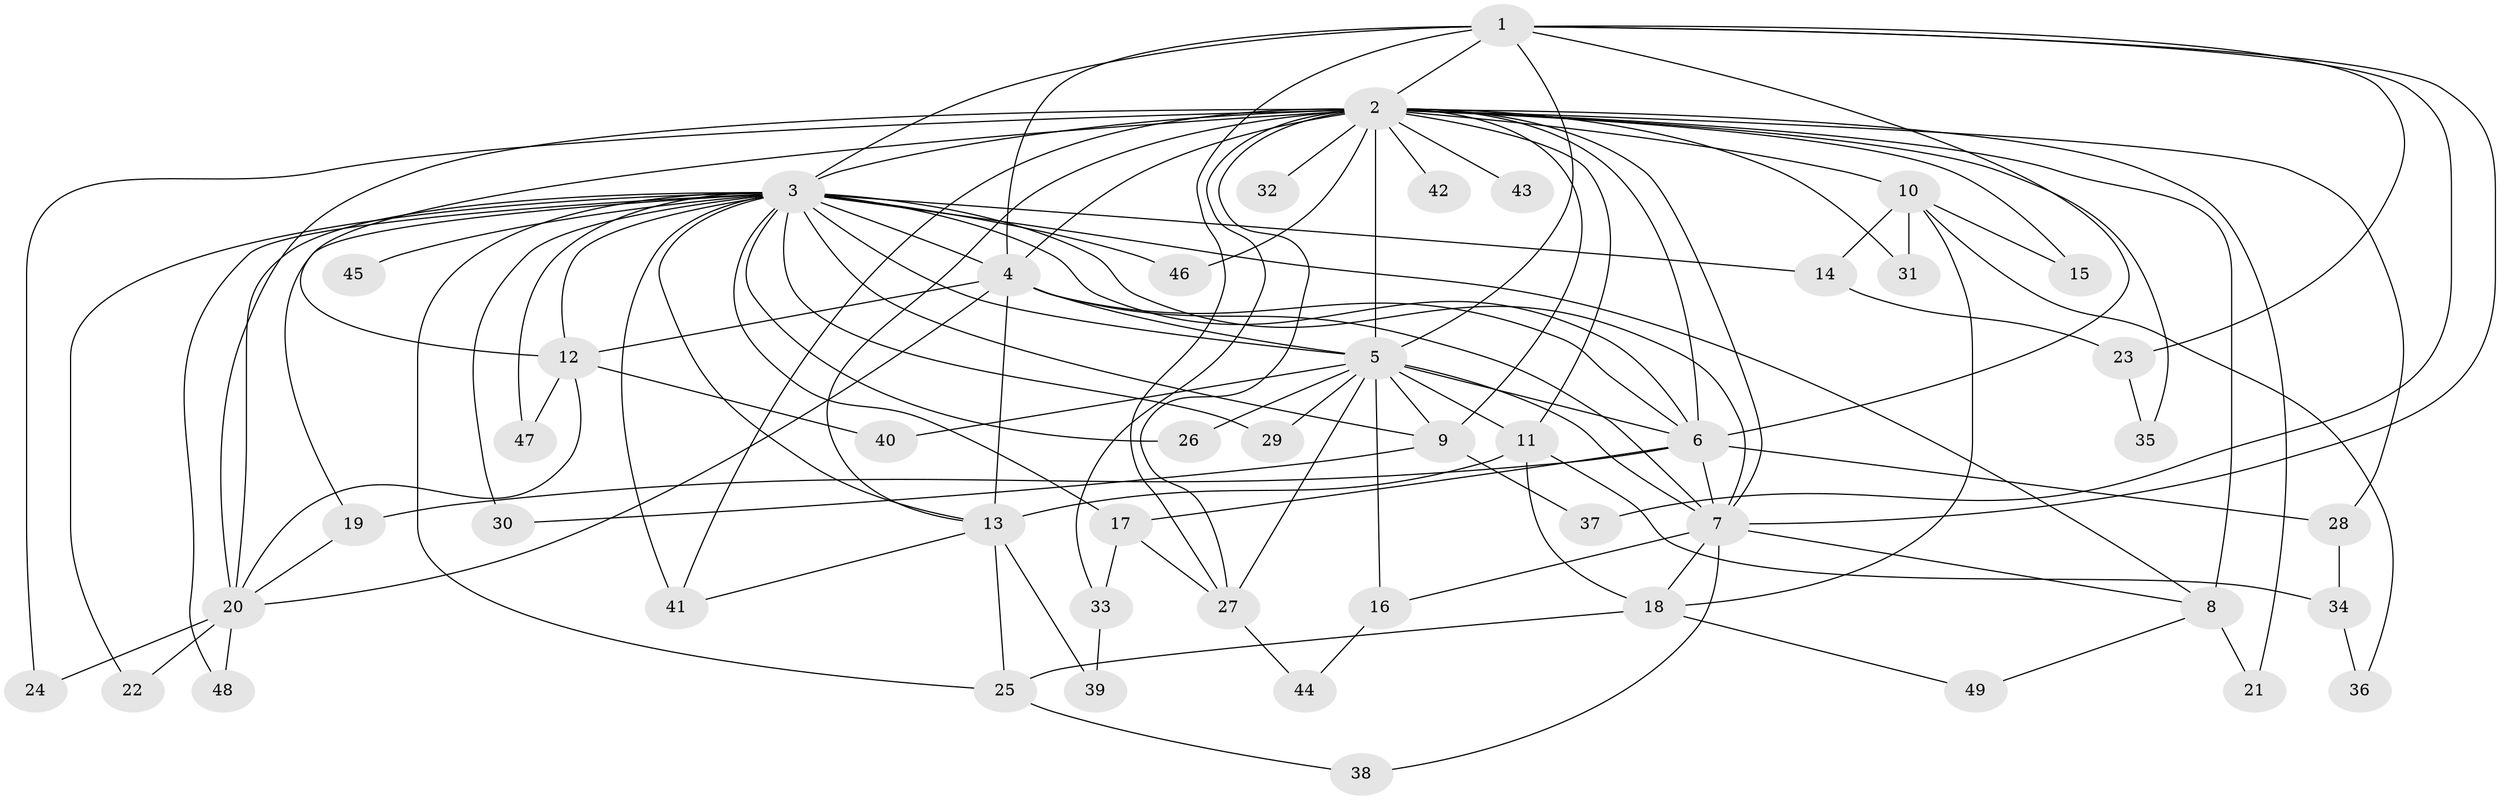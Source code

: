 // original degree distribution, {14: 0.020618556701030927, 18: 0.010309278350515464, 11: 0.010309278350515464, 36: 0.020618556701030927, 19: 0.010309278350515464, 24: 0.010309278350515464, 15: 0.010309278350515464, 13: 0.010309278350515464, 7: 0.020618556701030927, 3: 0.1958762886597938, 2: 0.5463917525773195, 5: 0.05154639175257732, 4: 0.061855670103092786, 6: 0.020618556701030927}
// Generated by graph-tools (version 1.1) at 2025/34/03/09/25 02:34:55]
// undirected, 49 vertices, 113 edges
graph export_dot {
graph [start="1"]
  node [color=gray90,style=filled];
  1;
  2;
  3;
  4;
  5;
  6;
  7;
  8;
  9;
  10;
  11;
  12;
  13;
  14;
  15;
  16;
  17;
  18;
  19;
  20;
  21;
  22;
  23;
  24;
  25;
  26;
  27;
  28;
  29;
  30;
  31;
  32;
  33;
  34;
  35;
  36;
  37;
  38;
  39;
  40;
  41;
  42;
  43;
  44;
  45;
  46;
  47;
  48;
  49;
  1 -- 2 [weight=4.0];
  1 -- 3 [weight=1.0];
  1 -- 4 [weight=1.0];
  1 -- 5 [weight=3.0];
  1 -- 6 [weight=1.0];
  1 -- 7 [weight=1.0];
  1 -- 23 [weight=1.0];
  1 -- 27 [weight=1.0];
  1 -- 37 [weight=1.0];
  2 -- 3 [weight=6.0];
  2 -- 4 [weight=6.0];
  2 -- 5 [weight=23.0];
  2 -- 6 [weight=3.0];
  2 -- 7 [weight=3.0];
  2 -- 8 [weight=3.0];
  2 -- 9 [weight=4.0];
  2 -- 10 [weight=2.0];
  2 -- 11 [weight=2.0];
  2 -- 12 [weight=4.0];
  2 -- 13 [weight=4.0];
  2 -- 15 [weight=1.0];
  2 -- 20 [weight=1.0];
  2 -- 21 [weight=1.0];
  2 -- 24 [weight=1.0];
  2 -- 27 [weight=1.0];
  2 -- 28 [weight=1.0];
  2 -- 31 [weight=1.0];
  2 -- 32 [weight=1.0];
  2 -- 33 [weight=1.0];
  2 -- 35 [weight=1.0];
  2 -- 41 [weight=1.0];
  2 -- 42 [weight=1.0];
  2 -- 43 [weight=2.0];
  2 -- 46 [weight=1.0];
  3 -- 4 [weight=2.0];
  3 -- 5 [weight=3.0];
  3 -- 6 [weight=1.0];
  3 -- 7 [weight=1.0];
  3 -- 8 [weight=1.0];
  3 -- 9 [weight=1.0];
  3 -- 12 [weight=1.0];
  3 -- 13 [weight=2.0];
  3 -- 14 [weight=1.0];
  3 -- 17 [weight=1.0];
  3 -- 19 [weight=1.0];
  3 -- 20 [weight=1.0];
  3 -- 22 [weight=1.0];
  3 -- 25 [weight=1.0];
  3 -- 26 [weight=2.0];
  3 -- 29 [weight=1.0];
  3 -- 30 [weight=1.0];
  3 -- 41 [weight=1.0];
  3 -- 45 [weight=1.0];
  3 -- 46 [weight=1.0];
  3 -- 47 [weight=1.0];
  3 -- 48 [weight=1.0];
  4 -- 5 [weight=3.0];
  4 -- 6 [weight=1.0];
  4 -- 7 [weight=1.0];
  4 -- 12 [weight=1.0];
  4 -- 13 [weight=9.0];
  4 -- 20 [weight=1.0];
  5 -- 6 [weight=3.0];
  5 -- 7 [weight=3.0];
  5 -- 9 [weight=1.0];
  5 -- 11 [weight=2.0];
  5 -- 16 [weight=1.0];
  5 -- 26 [weight=1.0];
  5 -- 27 [weight=1.0];
  5 -- 29 [weight=2.0];
  5 -- 40 [weight=1.0];
  6 -- 7 [weight=1.0];
  6 -- 17 [weight=1.0];
  6 -- 19 [weight=1.0];
  6 -- 28 [weight=1.0];
  7 -- 8 [weight=1.0];
  7 -- 16 [weight=1.0];
  7 -- 18 [weight=1.0];
  7 -- 38 [weight=1.0];
  8 -- 21 [weight=1.0];
  8 -- 49 [weight=1.0];
  9 -- 30 [weight=1.0];
  9 -- 37 [weight=1.0];
  10 -- 14 [weight=1.0];
  10 -- 15 [weight=1.0];
  10 -- 18 [weight=1.0];
  10 -- 31 [weight=1.0];
  10 -- 36 [weight=1.0];
  11 -- 13 [weight=1.0];
  11 -- 18 [weight=1.0];
  11 -- 34 [weight=1.0];
  12 -- 20 [weight=1.0];
  12 -- 40 [weight=1.0];
  12 -- 47 [weight=1.0];
  13 -- 25 [weight=1.0];
  13 -- 39 [weight=1.0];
  13 -- 41 [weight=1.0];
  14 -- 23 [weight=1.0];
  16 -- 44 [weight=1.0];
  17 -- 27 [weight=1.0];
  17 -- 33 [weight=1.0];
  18 -- 25 [weight=1.0];
  18 -- 49 [weight=1.0];
  19 -- 20 [weight=1.0];
  20 -- 22 [weight=1.0];
  20 -- 24 [weight=1.0];
  20 -- 48 [weight=1.0];
  23 -- 35 [weight=1.0];
  25 -- 38 [weight=1.0];
  27 -- 44 [weight=1.0];
  28 -- 34 [weight=1.0];
  33 -- 39 [weight=1.0];
  34 -- 36 [weight=1.0];
}
